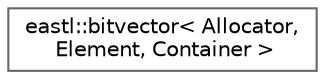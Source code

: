 digraph "类继承关系图"
{
 // LATEX_PDF_SIZE
  bgcolor="transparent";
  edge [fontname=Helvetica,fontsize=10,labelfontname=Helvetica,labelfontsize=10];
  node [fontname=Helvetica,fontsize=10,shape=box,height=0.2,width=0.4];
  rankdir="LR";
  Node0 [id="Node000000",label="eastl::bitvector\< Allocator,\l Element, Container \>",height=0.2,width=0.4,color="grey40", fillcolor="white", style="filled",URL="$classeastl_1_1bitvector.html",tooltip=" "];
}
